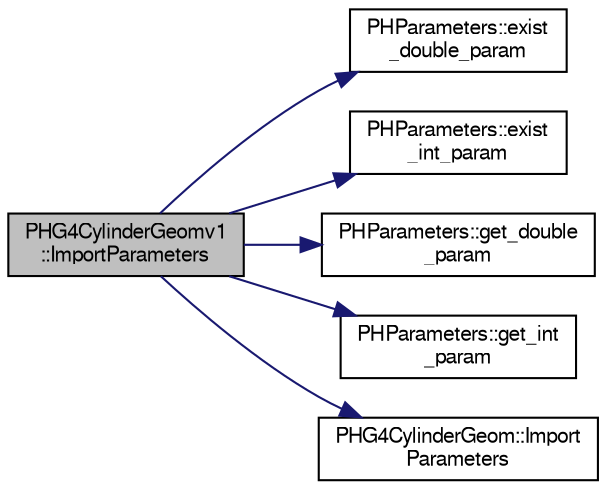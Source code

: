 digraph "PHG4CylinderGeomv1::ImportParameters"
{
  bgcolor="transparent";
  edge [fontname="FreeSans",fontsize="10",labelfontname="FreeSans",labelfontsize="10"];
  node [fontname="FreeSans",fontsize="10",shape=record];
  rankdir="LR";
  Node1 [label="PHG4CylinderGeomv1\l::ImportParameters",height=0.2,width=0.4,color="black", fillcolor="grey75", style="filled" fontcolor="black"];
  Node1 -> Node2 [color="midnightblue",fontsize="10",style="solid",fontname="FreeSans"];
  Node2 [label="PHParameters::exist\l_double_param",height=0.2,width=0.4,color="black",URL="$dd/dae/classPHParameters.html#a5dc8e713d09897d2654015b008364d18"];
  Node1 -> Node3 [color="midnightblue",fontsize="10",style="solid",fontname="FreeSans"];
  Node3 [label="PHParameters::exist\l_int_param",height=0.2,width=0.4,color="black",URL="$dd/dae/classPHParameters.html#adda37970cd2dffb257d6884e59c8d069"];
  Node1 -> Node4 [color="midnightblue",fontsize="10",style="solid",fontname="FreeSans"];
  Node4 [label="PHParameters::get_double\l_param",height=0.2,width=0.4,color="black",URL="$dd/dae/classPHParameters.html#aa61ce249b94375d9af4482c36a1308cf"];
  Node1 -> Node5 [color="midnightblue",fontsize="10",style="solid",fontname="FreeSans"];
  Node5 [label="PHParameters::get_int\l_param",height=0.2,width=0.4,color="black",URL="$dd/dae/classPHParameters.html#a0241ca27a369ab4865ac3d79620ac27c"];
  Node1 -> Node6 [color="midnightblue",fontsize="10",style="solid",fontname="FreeSans"];
  Node6 [label="PHG4CylinderGeom::Import\lParameters",height=0.2,width=0.4,color="black",URL="$dc/d30/classPHG4CylinderGeom.html#a14a3fe96cb31751568d492a2d30293d8",tooltip="load parameters from PHParameters, which interface to Database/XML/ROOT files "];
}
